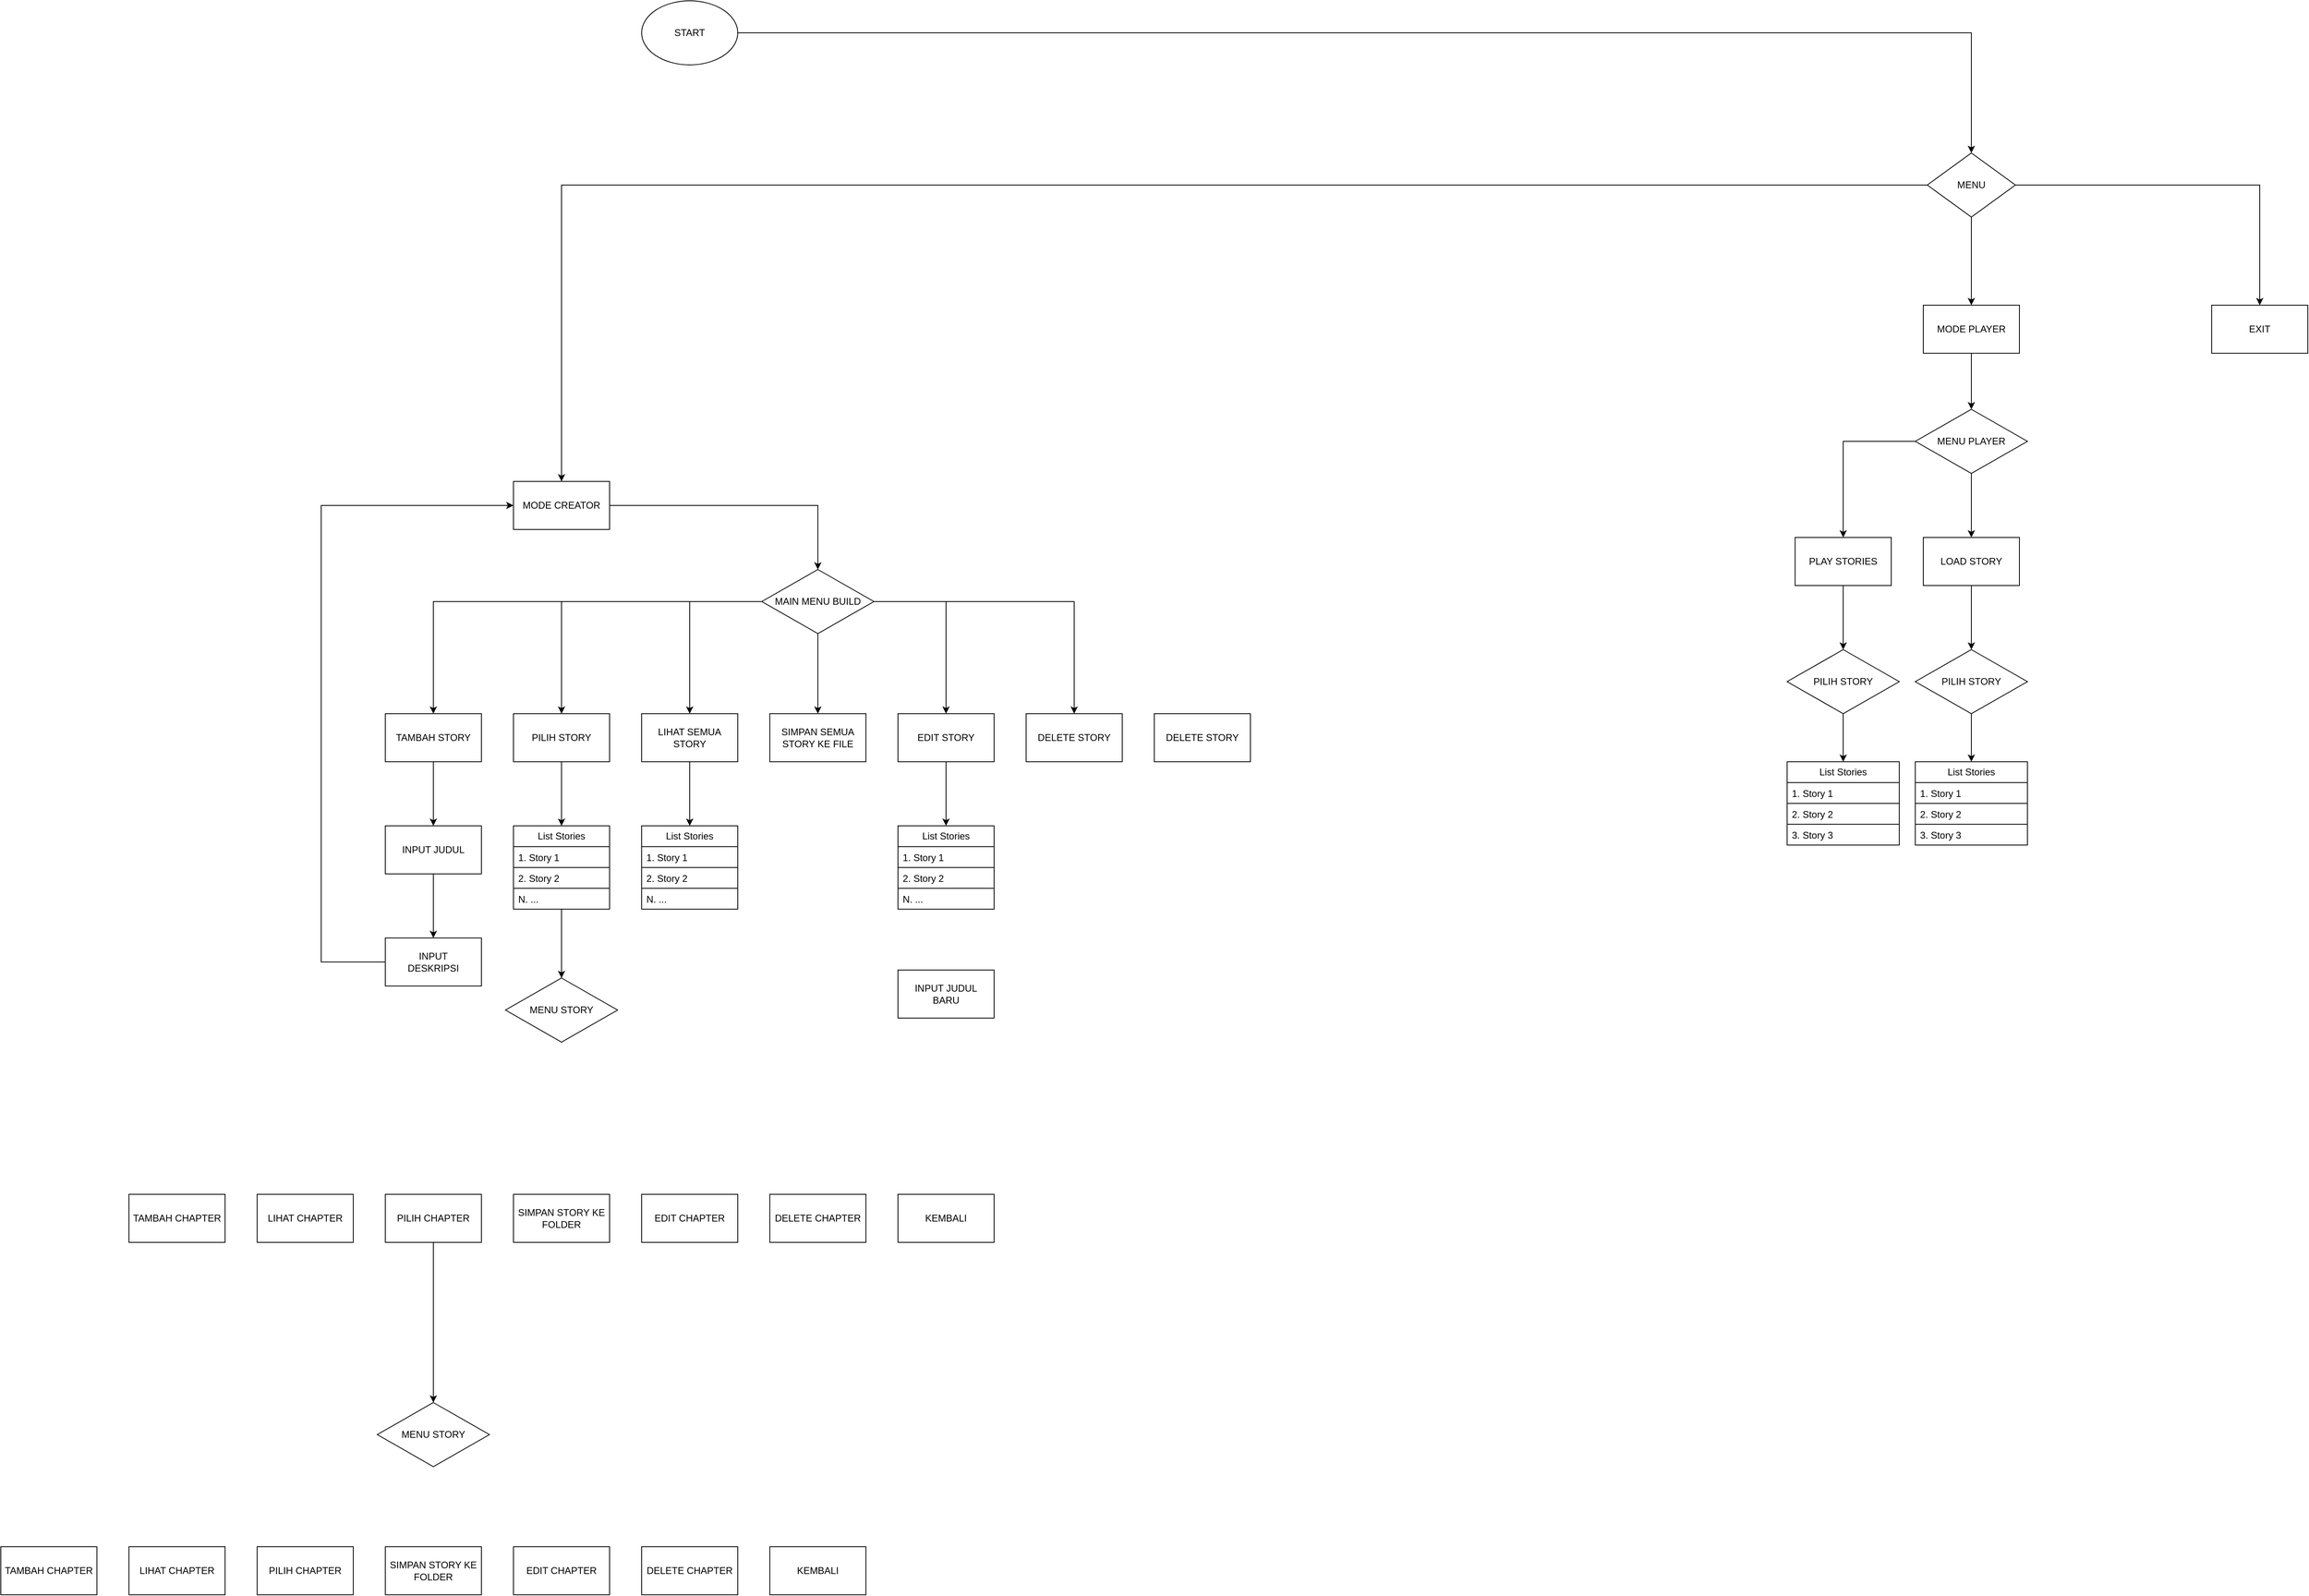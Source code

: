 <mxfile version="27.1.5">
  <diagram id="C5RBs43oDa-KdzZeNtuy" name="Page-1">
    <mxGraphModel dx="3440" dy="1863" grid="1" gridSize="10" guides="1" tooltips="1" connect="1" arrows="1" fold="1" page="1" pageScale="1" pageWidth="4000" pageHeight="5000" math="0" shadow="0">
      <root>
        <mxCell id="WIyWlLk6GJQsqaUBKTNV-0" />
        <mxCell id="WIyWlLk6GJQsqaUBKTNV-1" parent="WIyWlLk6GJQsqaUBKTNV-0" />
        <mxCell id="i5iyKpR7rWGPFOQk52zn-2" value="" style="edgeStyle=orthogonalEdgeStyle;rounded=0;orthogonalLoop=1;jettySize=auto;html=1;" parent="WIyWlLk6GJQsqaUBKTNV-1" source="i5iyKpR7rWGPFOQk52zn-0" target="i5iyKpR7rWGPFOQk52zn-1" edge="1">
          <mxGeometry relative="1" as="geometry" />
        </mxCell>
        <mxCell id="i5iyKpR7rWGPFOQk52zn-0" value="START" style="ellipse;whiteSpace=wrap;html=1;" parent="WIyWlLk6GJQsqaUBKTNV-1" vertex="1">
          <mxGeometry x="960" y="200" width="120" height="80" as="geometry" />
        </mxCell>
        <mxCell id="i5iyKpR7rWGPFOQk52zn-11" value="" style="edgeStyle=orthogonalEdgeStyle;rounded=0;orthogonalLoop=1;jettySize=auto;html=1;" parent="WIyWlLk6GJQsqaUBKTNV-1" source="i5iyKpR7rWGPFOQk52zn-1" target="i5iyKpR7rWGPFOQk52zn-6" edge="1">
          <mxGeometry relative="1" as="geometry" />
        </mxCell>
        <mxCell id="i5iyKpR7rWGPFOQk52zn-12" style="edgeStyle=orthogonalEdgeStyle;rounded=0;orthogonalLoop=1;jettySize=auto;html=1;entryX=0.5;entryY=0;entryDx=0;entryDy=0;" parent="WIyWlLk6GJQsqaUBKTNV-1" source="i5iyKpR7rWGPFOQk52zn-1" target="i5iyKpR7rWGPFOQk52zn-5" edge="1">
          <mxGeometry relative="1" as="geometry" />
        </mxCell>
        <mxCell id="i5iyKpR7rWGPFOQk52zn-13" style="edgeStyle=orthogonalEdgeStyle;rounded=0;orthogonalLoop=1;jettySize=auto;html=1;entryX=0.5;entryY=0;entryDx=0;entryDy=0;" parent="WIyWlLk6GJQsqaUBKTNV-1" source="i5iyKpR7rWGPFOQk52zn-1" target="i5iyKpR7rWGPFOQk52zn-7" edge="1">
          <mxGeometry relative="1" as="geometry" />
        </mxCell>
        <mxCell id="i5iyKpR7rWGPFOQk52zn-1" value="MENU" style="rhombus;whiteSpace=wrap;html=1;" parent="WIyWlLk6GJQsqaUBKTNV-1" vertex="1">
          <mxGeometry x="2565" y="390" width="110" height="80" as="geometry" />
        </mxCell>
        <mxCell id="i5iyKpR7rWGPFOQk52zn-15" value="" style="edgeStyle=orthogonalEdgeStyle;rounded=0;orthogonalLoop=1;jettySize=auto;html=1;" parent="WIyWlLk6GJQsqaUBKTNV-1" source="i5iyKpR7rWGPFOQk52zn-5" target="i5iyKpR7rWGPFOQk52zn-14" edge="1">
          <mxGeometry relative="1" as="geometry" />
        </mxCell>
        <mxCell id="i5iyKpR7rWGPFOQk52zn-5" value="MODE CREATOR" style="rounded=0;whiteSpace=wrap;html=1;" parent="WIyWlLk6GJQsqaUBKTNV-1" vertex="1">
          <mxGeometry x="800" y="800" width="120" height="60" as="geometry" />
        </mxCell>
        <mxCell id="Mk5RohK75VuT00nyrbV4-39" value="" style="edgeStyle=orthogonalEdgeStyle;rounded=0;orthogonalLoop=1;jettySize=auto;html=1;" parent="WIyWlLk6GJQsqaUBKTNV-1" source="i5iyKpR7rWGPFOQk52zn-6" target="Mk5RohK75VuT00nyrbV4-2" edge="1">
          <mxGeometry relative="1" as="geometry" />
        </mxCell>
        <mxCell id="i5iyKpR7rWGPFOQk52zn-6" value="MODE PLAYER" style="rounded=0;whiteSpace=wrap;html=1;" parent="WIyWlLk6GJQsqaUBKTNV-1" vertex="1">
          <mxGeometry x="2560" y="580" width="120" height="60" as="geometry" />
        </mxCell>
        <mxCell id="i5iyKpR7rWGPFOQk52zn-7" value="EXIT" style="rounded=0;whiteSpace=wrap;html=1;" parent="WIyWlLk6GJQsqaUBKTNV-1" vertex="1">
          <mxGeometry x="2920" y="580" width="120" height="60" as="geometry" />
        </mxCell>
        <mxCell id="SlBn5h743uN2lKuEHrtS-4" style="edgeStyle=orthogonalEdgeStyle;rounded=0;orthogonalLoop=1;jettySize=auto;html=1;" edge="1" parent="WIyWlLk6GJQsqaUBKTNV-1" source="i5iyKpR7rWGPFOQk52zn-14" target="i5iyKpR7rWGPFOQk52zn-16">
          <mxGeometry relative="1" as="geometry" />
        </mxCell>
        <mxCell id="SlBn5h743uN2lKuEHrtS-5" style="edgeStyle=orthogonalEdgeStyle;rounded=0;orthogonalLoop=1;jettySize=auto;html=1;entryX=0.5;entryY=0;entryDx=0;entryDy=0;" edge="1" parent="WIyWlLk6GJQsqaUBKTNV-1" source="i5iyKpR7rWGPFOQk52zn-14" target="i5iyKpR7rWGPFOQk52zn-17">
          <mxGeometry relative="1" as="geometry" />
        </mxCell>
        <mxCell id="SlBn5h743uN2lKuEHrtS-6" style="edgeStyle=orthogonalEdgeStyle;rounded=0;orthogonalLoop=1;jettySize=auto;html=1;entryX=0.5;entryY=0;entryDx=0;entryDy=0;" edge="1" parent="WIyWlLk6GJQsqaUBKTNV-1" source="i5iyKpR7rWGPFOQk52zn-14" target="i5iyKpR7rWGPFOQk52zn-20">
          <mxGeometry relative="1" as="geometry" />
        </mxCell>
        <mxCell id="SlBn5h743uN2lKuEHrtS-7" value="" style="edgeStyle=orthogonalEdgeStyle;rounded=0;orthogonalLoop=1;jettySize=auto;html=1;" edge="1" parent="WIyWlLk6GJQsqaUBKTNV-1" source="i5iyKpR7rWGPFOQk52zn-14" target="SlBn5h743uN2lKuEHrtS-0">
          <mxGeometry relative="1" as="geometry" />
        </mxCell>
        <mxCell id="SlBn5h743uN2lKuEHrtS-8" style="edgeStyle=orthogonalEdgeStyle;rounded=0;orthogonalLoop=1;jettySize=auto;html=1;entryX=0.5;entryY=0;entryDx=0;entryDy=0;" edge="1" parent="WIyWlLk6GJQsqaUBKTNV-1" source="i5iyKpR7rWGPFOQk52zn-14" target="SlBn5h743uN2lKuEHrtS-1">
          <mxGeometry relative="1" as="geometry" />
        </mxCell>
        <mxCell id="SlBn5h743uN2lKuEHrtS-9" style="edgeStyle=orthogonalEdgeStyle;rounded=0;orthogonalLoop=1;jettySize=auto;html=1;entryX=0.5;entryY=0;entryDx=0;entryDy=0;" edge="1" parent="WIyWlLk6GJQsqaUBKTNV-1" source="i5iyKpR7rWGPFOQk52zn-14" target="SlBn5h743uN2lKuEHrtS-2">
          <mxGeometry relative="1" as="geometry" />
        </mxCell>
        <mxCell id="i5iyKpR7rWGPFOQk52zn-14" value="MAIN MENU BUILD" style="rhombus;whiteSpace=wrap;html=1;rounded=0;" parent="WIyWlLk6GJQsqaUBKTNV-1" vertex="1">
          <mxGeometry x="1110" y="910" width="140" height="80" as="geometry" />
        </mxCell>
        <mxCell id="i5iyKpR7rWGPFOQk52zn-23" value="" style="edgeStyle=orthogonalEdgeStyle;rounded=0;orthogonalLoop=1;jettySize=auto;html=1;" parent="WIyWlLk6GJQsqaUBKTNV-1" source="i5iyKpR7rWGPFOQk52zn-16" target="i5iyKpR7rWGPFOQk52zn-22" edge="1">
          <mxGeometry relative="1" as="geometry" />
        </mxCell>
        <mxCell id="i5iyKpR7rWGPFOQk52zn-16" value="TAMBAH STORY" style="rounded=0;whiteSpace=wrap;html=1;" parent="WIyWlLk6GJQsqaUBKTNV-1" vertex="1">
          <mxGeometry x="640" y="1090" width="120" height="60" as="geometry" />
        </mxCell>
        <mxCell id="SlBn5h743uN2lKuEHrtS-28" style="edgeStyle=orthogonalEdgeStyle;rounded=0;orthogonalLoop=1;jettySize=auto;html=1;" edge="1" parent="WIyWlLk6GJQsqaUBKTNV-1" source="i5iyKpR7rWGPFOQk52zn-17" target="SlBn5h743uN2lKuEHrtS-11">
          <mxGeometry relative="1" as="geometry" />
        </mxCell>
        <mxCell id="i5iyKpR7rWGPFOQk52zn-17" value="PILIH STORY" style="rounded=0;whiteSpace=wrap;html=1;" parent="WIyWlLk6GJQsqaUBKTNV-1" vertex="1">
          <mxGeometry x="800" y="1090" width="120" height="60" as="geometry" />
        </mxCell>
        <mxCell id="SlBn5h743uN2lKuEHrtS-50" style="edgeStyle=orthogonalEdgeStyle;rounded=0;orthogonalLoop=1;jettySize=auto;html=1;entryX=0.5;entryY=0;entryDx=0;entryDy=0;" edge="1" parent="WIyWlLk6GJQsqaUBKTNV-1" source="i5iyKpR7rWGPFOQk52zn-20" target="SlBn5h743uN2lKuEHrtS-19">
          <mxGeometry relative="1" as="geometry" />
        </mxCell>
        <mxCell id="i5iyKpR7rWGPFOQk52zn-20" value="LIHAT SEMUA STORY" style="rounded=0;whiteSpace=wrap;html=1;" parent="WIyWlLk6GJQsqaUBKTNV-1" vertex="1">
          <mxGeometry x="960" y="1090" width="120" height="60" as="geometry" />
        </mxCell>
        <mxCell id="i5iyKpR7rWGPFOQk52zn-25" value="" style="edgeStyle=orthogonalEdgeStyle;rounded=0;orthogonalLoop=1;jettySize=auto;html=1;" parent="WIyWlLk6GJQsqaUBKTNV-1" source="i5iyKpR7rWGPFOQk52zn-22" edge="1">
          <mxGeometry relative="1" as="geometry">
            <mxPoint x="700" y="1370" as="targetPoint" />
          </mxGeometry>
        </mxCell>
        <mxCell id="i5iyKpR7rWGPFOQk52zn-22" value="INPUT JUDUL" style="rounded=0;whiteSpace=wrap;html=1;" parent="WIyWlLk6GJQsqaUBKTNV-1" vertex="1">
          <mxGeometry x="640" y="1230" width="120" height="60" as="geometry" />
        </mxCell>
        <mxCell id="Mk5RohK75VuT00nyrbV4-25" value="" style="edgeStyle=orthogonalEdgeStyle;rounded=0;orthogonalLoop=1;jettySize=auto;html=1;" parent="WIyWlLk6GJQsqaUBKTNV-1" source="Mk5RohK75VuT00nyrbV4-2" target="Mk5RohK75VuT00nyrbV4-24" edge="1">
          <mxGeometry relative="1" as="geometry" />
        </mxCell>
        <mxCell id="Mk5RohK75VuT00nyrbV4-27" style="edgeStyle=orthogonalEdgeStyle;rounded=0;orthogonalLoop=1;jettySize=auto;html=1;entryX=0.5;entryY=0;entryDx=0;entryDy=0;" parent="WIyWlLk6GJQsqaUBKTNV-1" source="Mk5RohK75VuT00nyrbV4-2" target="Mk5RohK75VuT00nyrbV4-26" edge="1">
          <mxGeometry relative="1" as="geometry" />
        </mxCell>
        <mxCell id="Mk5RohK75VuT00nyrbV4-2" value="MENU PLAYER" style="rhombus;whiteSpace=wrap;html=1;rounded=0;" parent="WIyWlLk6GJQsqaUBKTNV-1" vertex="1">
          <mxGeometry x="2550" y="710" width="140" height="80" as="geometry" />
        </mxCell>
        <mxCell id="Mk5RohK75VuT00nyrbV4-38" style="edgeStyle=orthogonalEdgeStyle;rounded=0;orthogonalLoop=1;jettySize=auto;html=1;entryX=0.5;entryY=0;entryDx=0;entryDy=0;" parent="WIyWlLk6GJQsqaUBKTNV-1" source="Mk5RohK75VuT00nyrbV4-5" target="Mk5RohK75VuT00nyrbV4-20" edge="1">
          <mxGeometry relative="1" as="geometry" />
        </mxCell>
        <mxCell id="Mk5RohK75VuT00nyrbV4-5" value="PILIH STORY" style="rhombus;whiteSpace=wrap;html=1;rounded=0;" parent="WIyWlLk6GJQsqaUBKTNV-1" vertex="1">
          <mxGeometry x="2390" y="1010" width="140" height="80" as="geometry" />
        </mxCell>
        <mxCell id="Mk5RohK75VuT00nyrbV4-20" value="List Stories" style="swimlane;fontStyle=0;childLayout=stackLayout;horizontal=1;startSize=26;fillColor=none;horizontalStack=0;resizeParent=1;resizeParentMax=0;resizeLast=0;collapsible=1;marginBottom=0;whiteSpace=wrap;html=1;" parent="WIyWlLk6GJQsqaUBKTNV-1" vertex="1">
          <mxGeometry x="2390" y="1150" width="140" height="104" as="geometry" />
        </mxCell>
        <mxCell id="Mk5RohK75VuT00nyrbV4-21" value="1. Story 1" style="text;strokeColor=default;fillColor=none;align=left;verticalAlign=top;spacingLeft=4;spacingRight=4;overflow=hidden;rotatable=0;points=[[0,0.5],[1,0.5]];portConstraint=eastwest;whiteSpace=wrap;html=1;" parent="Mk5RohK75VuT00nyrbV4-20" vertex="1">
          <mxGeometry y="26" width="140" height="26" as="geometry" />
        </mxCell>
        <mxCell id="Mk5RohK75VuT00nyrbV4-22" value="2. Story 2" style="text;strokeColor=default;fillColor=none;align=left;verticalAlign=top;spacingLeft=4;spacingRight=4;overflow=hidden;rotatable=0;points=[[0,0.5],[1,0.5]];portConstraint=eastwest;whiteSpace=wrap;html=1;" parent="Mk5RohK75VuT00nyrbV4-20" vertex="1">
          <mxGeometry y="52" width="140" height="26" as="geometry" />
        </mxCell>
        <mxCell id="Mk5RohK75VuT00nyrbV4-23" value="3. Story 3" style="text;strokeColor=default;fillColor=none;align=left;verticalAlign=top;spacingLeft=4;spacingRight=4;overflow=hidden;rotatable=0;points=[[0,0.5],[1,0.5]];portConstraint=eastwest;whiteSpace=wrap;html=1;" parent="Mk5RohK75VuT00nyrbV4-20" vertex="1">
          <mxGeometry y="78" width="140" height="26" as="geometry" />
        </mxCell>
        <mxCell id="Mk5RohK75VuT00nyrbV4-34" value="" style="edgeStyle=orthogonalEdgeStyle;rounded=0;orthogonalLoop=1;jettySize=auto;html=1;" parent="WIyWlLk6GJQsqaUBKTNV-1" source="Mk5RohK75VuT00nyrbV4-24" target="Mk5RohK75VuT00nyrbV4-29" edge="1">
          <mxGeometry relative="1" as="geometry" />
        </mxCell>
        <mxCell id="Mk5RohK75VuT00nyrbV4-24" value="LOAD STORY" style="whiteSpace=wrap;html=1;rounded=0;" parent="WIyWlLk6GJQsqaUBKTNV-1" vertex="1">
          <mxGeometry x="2560" y="870" width="120" height="60" as="geometry" />
        </mxCell>
        <mxCell id="Mk5RohK75VuT00nyrbV4-28" value="" style="edgeStyle=orthogonalEdgeStyle;rounded=0;orthogonalLoop=1;jettySize=auto;html=1;" parent="WIyWlLk6GJQsqaUBKTNV-1" source="Mk5RohK75VuT00nyrbV4-26" target="Mk5RohK75VuT00nyrbV4-5" edge="1">
          <mxGeometry relative="1" as="geometry" />
        </mxCell>
        <mxCell id="Mk5RohK75VuT00nyrbV4-26" value="PLAY STORIES" style="whiteSpace=wrap;html=1;rounded=0;" parent="WIyWlLk6GJQsqaUBKTNV-1" vertex="1">
          <mxGeometry x="2400" y="870" width="120" height="60" as="geometry" />
        </mxCell>
        <mxCell id="Mk5RohK75VuT00nyrbV4-37" style="edgeStyle=orthogonalEdgeStyle;rounded=0;orthogonalLoop=1;jettySize=auto;html=1;" parent="WIyWlLk6GJQsqaUBKTNV-1" source="Mk5RohK75VuT00nyrbV4-29" target="Mk5RohK75VuT00nyrbV4-30" edge="1">
          <mxGeometry relative="1" as="geometry" />
        </mxCell>
        <mxCell id="Mk5RohK75VuT00nyrbV4-29" value="PILIH STORY" style="rhombus;whiteSpace=wrap;html=1;rounded=0;" parent="WIyWlLk6GJQsqaUBKTNV-1" vertex="1">
          <mxGeometry x="2550" y="1010" width="140" height="80" as="geometry" />
        </mxCell>
        <mxCell id="Mk5RohK75VuT00nyrbV4-30" value="List Stories" style="swimlane;fontStyle=0;childLayout=stackLayout;horizontal=1;startSize=26;fillColor=none;horizontalStack=0;resizeParent=1;resizeParentMax=0;resizeLast=0;collapsible=1;marginBottom=0;whiteSpace=wrap;html=1;" parent="WIyWlLk6GJQsqaUBKTNV-1" vertex="1">
          <mxGeometry x="2550" y="1150" width="140" height="104" as="geometry" />
        </mxCell>
        <mxCell id="Mk5RohK75VuT00nyrbV4-31" value="1. Story 1" style="text;strokeColor=default;fillColor=none;align=left;verticalAlign=top;spacingLeft=4;spacingRight=4;overflow=hidden;rotatable=0;points=[[0,0.5],[1,0.5]];portConstraint=eastwest;whiteSpace=wrap;html=1;" parent="Mk5RohK75VuT00nyrbV4-30" vertex="1">
          <mxGeometry y="26" width="140" height="26" as="geometry" />
        </mxCell>
        <mxCell id="Mk5RohK75VuT00nyrbV4-32" value="2. Story 2" style="text;strokeColor=default;fillColor=none;align=left;verticalAlign=top;spacingLeft=4;spacingRight=4;overflow=hidden;rotatable=0;points=[[0,0.5],[1,0.5]];portConstraint=eastwest;whiteSpace=wrap;html=1;" parent="Mk5RohK75VuT00nyrbV4-30" vertex="1">
          <mxGeometry y="52" width="140" height="26" as="geometry" />
        </mxCell>
        <mxCell id="Mk5RohK75VuT00nyrbV4-33" value="3. Story 3" style="text;strokeColor=default;fillColor=none;align=left;verticalAlign=top;spacingLeft=4;spacingRight=4;overflow=hidden;rotatable=0;points=[[0,0.5],[1,0.5]];portConstraint=eastwest;whiteSpace=wrap;html=1;" parent="Mk5RohK75VuT00nyrbV4-30" vertex="1">
          <mxGeometry y="78" width="140" height="26" as="geometry" />
        </mxCell>
        <mxCell id="SlBn5h743uN2lKuEHrtS-0" value="SIMPAN SEMUA STORY KE FILE" style="rounded=0;whiteSpace=wrap;html=1;" vertex="1" parent="WIyWlLk6GJQsqaUBKTNV-1">
          <mxGeometry x="1120" y="1090" width="120" height="60" as="geometry" />
        </mxCell>
        <mxCell id="SlBn5h743uN2lKuEHrtS-52" style="edgeStyle=orthogonalEdgeStyle;rounded=0;orthogonalLoop=1;jettySize=auto;html=1;entryX=0.5;entryY=0;entryDx=0;entryDy=0;" edge="1" parent="WIyWlLk6GJQsqaUBKTNV-1" source="SlBn5h743uN2lKuEHrtS-1" target="SlBn5h743uN2lKuEHrtS-23">
          <mxGeometry relative="1" as="geometry" />
        </mxCell>
        <mxCell id="SlBn5h743uN2lKuEHrtS-1" value="EDIT STORY" style="rounded=0;whiteSpace=wrap;html=1;" vertex="1" parent="WIyWlLk6GJQsqaUBKTNV-1">
          <mxGeometry x="1280" y="1090" width="120" height="60" as="geometry" />
        </mxCell>
        <mxCell id="SlBn5h743uN2lKuEHrtS-2" value="DELETE STORY" style="rounded=0;whiteSpace=wrap;html=1;" vertex="1" parent="WIyWlLk6GJQsqaUBKTNV-1">
          <mxGeometry x="1440" y="1090" width="120" height="60" as="geometry" />
        </mxCell>
        <mxCell id="SlBn5h743uN2lKuEHrtS-3" value="DELETE STORY" style="rounded=0;whiteSpace=wrap;html=1;" vertex="1" parent="WIyWlLk6GJQsqaUBKTNV-1">
          <mxGeometry x="1600" y="1090" width="120" height="60" as="geometry" />
        </mxCell>
        <mxCell id="SlBn5h743uN2lKuEHrtS-47" style="edgeStyle=orthogonalEdgeStyle;rounded=0;orthogonalLoop=1;jettySize=auto;html=1;entryX=0;entryY=0.5;entryDx=0;entryDy=0;" edge="1" parent="WIyWlLk6GJQsqaUBKTNV-1" source="SlBn5h743uN2lKuEHrtS-10" target="i5iyKpR7rWGPFOQk52zn-5">
          <mxGeometry relative="1" as="geometry">
            <Array as="points">
              <mxPoint x="560" y="1400" />
              <mxPoint x="560" y="830" />
            </Array>
          </mxGeometry>
        </mxCell>
        <mxCell id="SlBn5h743uN2lKuEHrtS-10" value="INPUT&lt;div&gt;DESKRIPSI&lt;/div&gt;" style="rounded=0;whiteSpace=wrap;html=1;" vertex="1" parent="WIyWlLk6GJQsqaUBKTNV-1">
          <mxGeometry x="640" y="1370" width="120" height="60" as="geometry" />
        </mxCell>
        <mxCell id="SlBn5h743uN2lKuEHrtS-48" value="" style="edgeStyle=orthogonalEdgeStyle;rounded=0;orthogonalLoop=1;jettySize=auto;html=1;" edge="1" parent="WIyWlLk6GJQsqaUBKTNV-1" source="SlBn5h743uN2lKuEHrtS-11" target="SlBn5h743uN2lKuEHrtS-30">
          <mxGeometry relative="1" as="geometry" />
        </mxCell>
        <mxCell id="SlBn5h743uN2lKuEHrtS-11" value="List Stories" style="swimlane;fontStyle=0;childLayout=stackLayout;horizontal=1;startSize=26;fillColor=none;horizontalStack=0;resizeParent=1;resizeParentMax=0;resizeLast=0;collapsible=1;marginBottom=0;whiteSpace=wrap;html=1;" vertex="1" parent="WIyWlLk6GJQsqaUBKTNV-1">
          <mxGeometry x="800" y="1230" width="120" height="104" as="geometry" />
        </mxCell>
        <mxCell id="SlBn5h743uN2lKuEHrtS-12" value="1. Story 1" style="text;strokeColor=default;fillColor=none;align=left;verticalAlign=top;spacingLeft=4;spacingRight=4;overflow=hidden;rotatable=0;points=[[0,0.5],[1,0.5]];portConstraint=eastwest;whiteSpace=wrap;html=1;" vertex="1" parent="SlBn5h743uN2lKuEHrtS-11">
          <mxGeometry y="26" width="120" height="26" as="geometry" />
        </mxCell>
        <mxCell id="SlBn5h743uN2lKuEHrtS-13" value="2. Story 2" style="text;strokeColor=default;fillColor=none;align=left;verticalAlign=top;spacingLeft=4;spacingRight=4;overflow=hidden;rotatable=0;points=[[0,0.5],[1,0.5]];portConstraint=eastwest;whiteSpace=wrap;html=1;" vertex="1" parent="SlBn5h743uN2lKuEHrtS-11">
          <mxGeometry y="52" width="120" height="26" as="geometry" />
        </mxCell>
        <mxCell id="SlBn5h743uN2lKuEHrtS-14" value="N. ..." style="text;strokeColor=default;fillColor=none;align=left;verticalAlign=top;spacingLeft=4;spacingRight=4;overflow=hidden;rotatable=0;points=[[0,0.5],[1,0.5]];portConstraint=eastwest;whiteSpace=wrap;html=1;" vertex="1" parent="SlBn5h743uN2lKuEHrtS-11">
          <mxGeometry y="78" width="120" height="26" as="geometry" />
        </mxCell>
        <mxCell id="SlBn5h743uN2lKuEHrtS-19" value="List Stories" style="swimlane;fontStyle=0;childLayout=stackLayout;horizontal=1;startSize=26;fillColor=none;horizontalStack=0;resizeParent=1;resizeParentMax=0;resizeLast=0;collapsible=1;marginBottom=0;whiteSpace=wrap;html=1;" vertex="1" parent="WIyWlLk6GJQsqaUBKTNV-1">
          <mxGeometry x="960" y="1230" width="120" height="104" as="geometry" />
        </mxCell>
        <mxCell id="SlBn5h743uN2lKuEHrtS-20" value="1. Story 1" style="text;strokeColor=default;fillColor=none;align=left;verticalAlign=top;spacingLeft=4;spacingRight=4;overflow=hidden;rotatable=0;points=[[0,0.5],[1,0.5]];portConstraint=eastwest;whiteSpace=wrap;html=1;" vertex="1" parent="SlBn5h743uN2lKuEHrtS-19">
          <mxGeometry y="26" width="120" height="26" as="geometry" />
        </mxCell>
        <mxCell id="SlBn5h743uN2lKuEHrtS-21" value="2. Story 2" style="text;strokeColor=default;fillColor=none;align=left;verticalAlign=top;spacingLeft=4;spacingRight=4;overflow=hidden;rotatable=0;points=[[0,0.5],[1,0.5]];portConstraint=eastwest;whiteSpace=wrap;html=1;" vertex="1" parent="SlBn5h743uN2lKuEHrtS-19">
          <mxGeometry y="52" width="120" height="26" as="geometry" />
        </mxCell>
        <mxCell id="SlBn5h743uN2lKuEHrtS-22" value="N. ..." style="text;strokeColor=default;fillColor=none;align=left;verticalAlign=top;spacingLeft=4;spacingRight=4;overflow=hidden;rotatable=0;points=[[0,0.5],[1,0.5]];portConstraint=eastwest;whiteSpace=wrap;html=1;" vertex="1" parent="SlBn5h743uN2lKuEHrtS-19">
          <mxGeometry y="78" width="120" height="26" as="geometry" />
        </mxCell>
        <mxCell id="SlBn5h743uN2lKuEHrtS-23" value="List Stories" style="swimlane;fontStyle=0;childLayout=stackLayout;horizontal=1;startSize=26;fillColor=none;horizontalStack=0;resizeParent=1;resizeParentMax=0;resizeLast=0;collapsible=1;marginBottom=0;whiteSpace=wrap;html=1;" vertex="1" parent="WIyWlLk6GJQsqaUBKTNV-1">
          <mxGeometry x="1280" y="1230" width="120" height="104" as="geometry" />
        </mxCell>
        <mxCell id="SlBn5h743uN2lKuEHrtS-24" value="1. Story 1" style="text;strokeColor=default;fillColor=none;align=left;verticalAlign=top;spacingLeft=4;spacingRight=4;overflow=hidden;rotatable=0;points=[[0,0.5],[1,0.5]];portConstraint=eastwest;whiteSpace=wrap;html=1;" vertex="1" parent="SlBn5h743uN2lKuEHrtS-23">
          <mxGeometry y="26" width="120" height="26" as="geometry" />
        </mxCell>
        <mxCell id="SlBn5h743uN2lKuEHrtS-25" value="2. Story 2" style="text;strokeColor=default;fillColor=none;align=left;verticalAlign=top;spacingLeft=4;spacingRight=4;overflow=hidden;rotatable=0;points=[[0,0.5],[1,0.5]];portConstraint=eastwest;whiteSpace=wrap;html=1;" vertex="1" parent="SlBn5h743uN2lKuEHrtS-23">
          <mxGeometry y="52" width="120" height="26" as="geometry" />
        </mxCell>
        <mxCell id="SlBn5h743uN2lKuEHrtS-26" value="N. ..." style="text;strokeColor=default;fillColor=none;align=left;verticalAlign=top;spacingLeft=4;spacingRight=4;overflow=hidden;rotatable=0;points=[[0,0.5],[1,0.5]];portConstraint=eastwest;whiteSpace=wrap;html=1;" vertex="1" parent="SlBn5h743uN2lKuEHrtS-23">
          <mxGeometry y="78" width="120" height="26" as="geometry" />
        </mxCell>
        <mxCell id="SlBn5h743uN2lKuEHrtS-30" value="MENU STORY" style="rhombus;whiteSpace=wrap;html=1;rounded=0;" vertex="1" parent="WIyWlLk6GJQsqaUBKTNV-1">
          <mxGeometry x="790" y="1420" width="140" height="80" as="geometry" />
        </mxCell>
        <mxCell id="SlBn5h743uN2lKuEHrtS-31" value="TAMBAH CHAPTER" style="rounded=0;whiteSpace=wrap;html=1;" vertex="1" parent="WIyWlLk6GJQsqaUBKTNV-1">
          <mxGeometry x="320" y="1690" width="120" height="60" as="geometry" />
        </mxCell>
        <mxCell id="SlBn5h743uN2lKuEHrtS-32" value="LIHAT CHAPTER" style="rounded=0;whiteSpace=wrap;html=1;" vertex="1" parent="WIyWlLk6GJQsqaUBKTNV-1">
          <mxGeometry x="480" y="1690" width="120" height="60" as="geometry" />
        </mxCell>
        <mxCell id="SlBn5h743uN2lKuEHrtS-46" style="edgeStyle=orthogonalEdgeStyle;rounded=0;orthogonalLoop=1;jettySize=auto;html=1;" edge="1" parent="WIyWlLk6GJQsqaUBKTNV-1" source="SlBn5h743uN2lKuEHrtS-33" target="SlBn5h743uN2lKuEHrtS-38">
          <mxGeometry relative="1" as="geometry" />
        </mxCell>
        <mxCell id="SlBn5h743uN2lKuEHrtS-33" value="PILIH CHAPTER" style="rounded=0;whiteSpace=wrap;html=1;" vertex="1" parent="WIyWlLk6GJQsqaUBKTNV-1">
          <mxGeometry x="640" y="1690" width="120" height="60" as="geometry" />
        </mxCell>
        <mxCell id="SlBn5h743uN2lKuEHrtS-34" value="SIMPAN STORY KE FOLDER" style="rounded=0;whiteSpace=wrap;html=1;" vertex="1" parent="WIyWlLk6GJQsqaUBKTNV-1">
          <mxGeometry x="800" y="1690" width="120" height="60" as="geometry" />
        </mxCell>
        <mxCell id="SlBn5h743uN2lKuEHrtS-35" value="EDIT CHAPTER" style="rounded=0;whiteSpace=wrap;html=1;" vertex="1" parent="WIyWlLk6GJQsqaUBKTNV-1">
          <mxGeometry x="960" y="1690" width="120" height="60" as="geometry" />
        </mxCell>
        <mxCell id="SlBn5h743uN2lKuEHrtS-36" value="DELETE CHAPTER" style="rounded=0;whiteSpace=wrap;html=1;" vertex="1" parent="WIyWlLk6GJQsqaUBKTNV-1">
          <mxGeometry x="1120" y="1690" width="120" height="60" as="geometry" />
        </mxCell>
        <mxCell id="SlBn5h743uN2lKuEHrtS-37" value="KEMBALI" style="rounded=0;whiteSpace=wrap;html=1;" vertex="1" parent="WIyWlLk6GJQsqaUBKTNV-1">
          <mxGeometry x="1280" y="1690" width="120" height="60" as="geometry" />
        </mxCell>
        <mxCell id="SlBn5h743uN2lKuEHrtS-38" value="MENU STORY" style="rhombus;whiteSpace=wrap;html=1;rounded=0;" vertex="1" parent="WIyWlLk6GJQsqaUBKTNV-1">
          <mxGeometry x="630" y="1950" width="140" height="80" as="geometry" />
        </mxCell>
        <mxCell id="SlBn5h743uN2lKuEHrtS-39" value="TAMBAH CHAPTER" style="rounded=0;whiteSpace=wrap;html=1;" vertex="1" parent="WIyWlLk6GJQsqaUBKTNV-1">
          <mxGeometry x="160" y="2130" width="120" height="60" as="geometry" />
        </mxCell>
        <mxCell id="SlBn5h743uN2lKuEHrtS-40" value="LIHAT CHAPTER" style="rounded=0;whiteSpace=wrap;html=1;" vertex="1" parent="WIyWlLk6GJQsqaUBKTNV-1">
          <mxGeometry x="320" y="2130" width="120" height="60" as="geometry" />
        </mxCell>
        <mxCell id="SlBn5h743uN2lKuEHrtS-41" value="PILIH CHAPTER" style="rounded=0;whiteSpace=wrap;html=1;" vertex="1" parent="WIyWlLk6GJQsqaUBKTNV-1">
          <mxGeometry x="480" y="2130" width="120" height="60" as="geometry" />
        </mxCell>
        <mxCell id="SlBn5h743uN2lKuEHrtS-42" value="SIMPAN STORY KE FOLDER" style="rounded=0;whiteSpace=wrap;html=1;" vertex="1" parent="WIyWlLk6GJQsqaUBKTNV-1">
          <mxGeometry x="640" y="2130" width="120" height="60" as="geometry" />
        </mxCell>
        <mxCell id="SlBn5h743uN2lKuEHrtS-43" value="EDIT CHAPTER" style="rounded=0;whiteSpace=wrap;html=1;" vertex="1" parent="WIyWlLk6GJQsqaUBKTNV-1">
          <mxGeometry x="800" y="2130" width="120" height="60" as="geometry" />
        </mxCell>
        <mxCell id="SlBn5h743uN2lKuEHrtS-44" value="DELETE CHAPTER" style="rounded=0;whiteSpace=wrap;html=1;" vertex="1" parent="WIyWlLk6GJQsqaUBKTNV-1">
          <mxGeometry x="960" y="2130" width="120" height="60" as="geometry" />
        </mxCell>
        <mxCell id="SlBn5h743uN2lKuEHrtS-45" value="KEMBALI" style="rounded=0;whiteSpace=wrap;html=1;" vertex="1" parent="WIyWlLk6GJQsqaUBKTNV-1">
          <mxGeometry x="1120" y="2130" width="120" height="60" as="geometry" />
        </mxCell>
        <mxCell id="SlBn5h743uN2lKuEHrtS-53" value="INPUT JUDUL&lt;div&gt;BARU&lt;/div&gt;" style="rounded=0;whiteSpace=wrap;html=1;" vertex="1" parent="WIyWlLk6GJQsqaUBKTNV-1">
          <mxGeometry x="1280" y="1410" width="120" height="60" as="geometry" />
        </mxCell>
      </root>
    </mxGraphModel>
  </diagram>
</mxfile>
